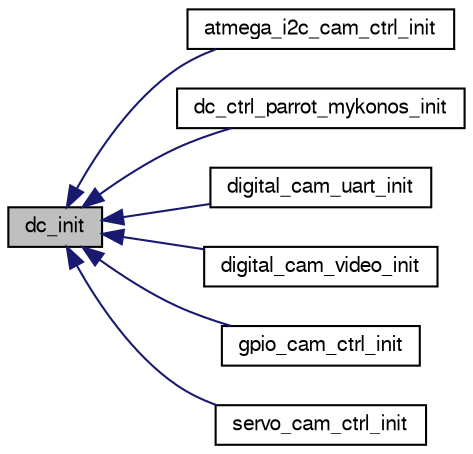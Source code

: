 digraph "dc_init"
{
  edge [fontname="FreeSans",fontsize="10",labelfontname="FreeSans",labelfontsize="10"];
  node [fontname="FreeSans",fontsize="10",shape=record];
  rankdir="LR";
  Node1 [label="dc_init",height=0.2,width=0.4,color="black", fillcolor="grey75", style="filled", fontcolor="black"];
  Node1 -> Node2 [dir="back",color="midnightblue",fontsize="10",style="solid",fontname="FreeSans"];
  Node2 [label="atmega_i2c_cam_ctrl_init",height=0.2,width=0.4,color="black", fillcolor="white", style="filled",URL="$atmega__i2c__cam__ctrl_8h.html#a9aa5dbe7af9ddeb4f68c6bd2f0c7cf1e"];
  Node1 -> Node3 [dir="back",color="midnightblue",fontsize="10",style="solid",fontname="FreeSans"];
  Node3 [label="dc_ctrl_parrot_mykonos_init",height=0.2,width=0.4,color="black", fillcolor="white", style="filled",URL="$dc__ctrl__parrot__mykonos_8h.html#a5f12cc642fc45d8ef0382632277ce0d4"];
  Node1 -> Node4 [dir="back",color="midnightblue",fontsize="10",style="solid",fontname="FreeSans"];
  Node4 [label="digital_cam_uart_init",height=0.2,width=0.4,color="black", fillcolor="white", style="filled",URL="$uart__cam__ctrl_8h.html#aa6c9f2a91885c106bb8fd41e49afeada"];
  Node1 -> Node5 [dir="back",color="midnightblue",fontsize="10",style="solid",fontname="FreeSans"];
  Node5 [label="digital_cam_video_init",height=0.2,width=0.4,color="black", fillcolor="white", style="filled",URL="$video__cam__ctrl_8h.html#ad98a8a746444240334dd83a35c6cde80"];
  Node1 -> Node6 [dir="back",color="midnightblue",fontsize="10",style="solid",fontname="FreeSans"];
  Node6 [label="gpio_cam_ctrl_init",height=0.2,width=0.4,color="black", fillcolor="white", style="filled",URL="$gpio__cam__ctrl_8h.html#a8579fc8f4ca4dd9c48436a4ccfa55598"];
  Node1 -> Node7 [dir="back",color="midnightblue",fontsize="10",style="solid",fontname="FreeSans"];
  Node7 [label="servo_cam_ctrl_init",height=0.2,width=0.4,color="black", fillcolor="white", style="filled",URL="$servo__cam__ctrl_8h.html#aabfb61ec228b22380dfa49f35a689da7"];
}
